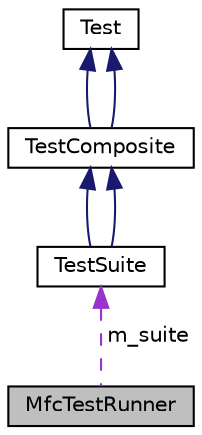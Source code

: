 digraph "MfcTestRunner"
{
  edge [fontname="Helvetica",fontsize="10",labelfontname="Helvetica",labelfontsize="10"];
  node [fontname="Helvetica",fontsize="10",shape=record];
  Node1 [label="MfcTestRunner",height=0.2,width=0.4,color="black", fillcolor="grey75", style="filled", fontcolor="black"];
  Node2 -> Node1 [dir="back",color="darkorchid3",fontsize="10",style="dashed",label=" m_suite" ];
  Node2 [label="TestSuite",height=0.2,width=0.4,color="black", fillcolor="white", style="filled",URL="$class_test_suite.html",tooltip="A Composite of Tests.It runs a collection of test cases. Here is an example. "];
  Node3 -> Node2 [dir="back",color="midnightblue",fontsize="10",style="solid"];
  Node3 [label="TestComposite",height=0.2,width=0.4,color="black", fillcolor="white", style="filled",URL="$class_test_composite.html",tooltip="A Composite of Tests. "];
  Node4 -> Node3 [dir="back",color="midnightblue",fontsize="10",style="solid"];
  Node4 [label="Test",height=0.2,width=0.4,color="black", fillcolor="white", style="filled",URL="$class_test.html",tooltip="Base class for all test objects.All test objects should be a subclass of Test. Some test objects..."];
  Node4 -> Node3 [dir="back",color="midnightblue",fontsize="10",style="solid"];
  Node3 -> Node2 [dir="back",color="midnightblue",fontsize="10",style="solid"];
}
